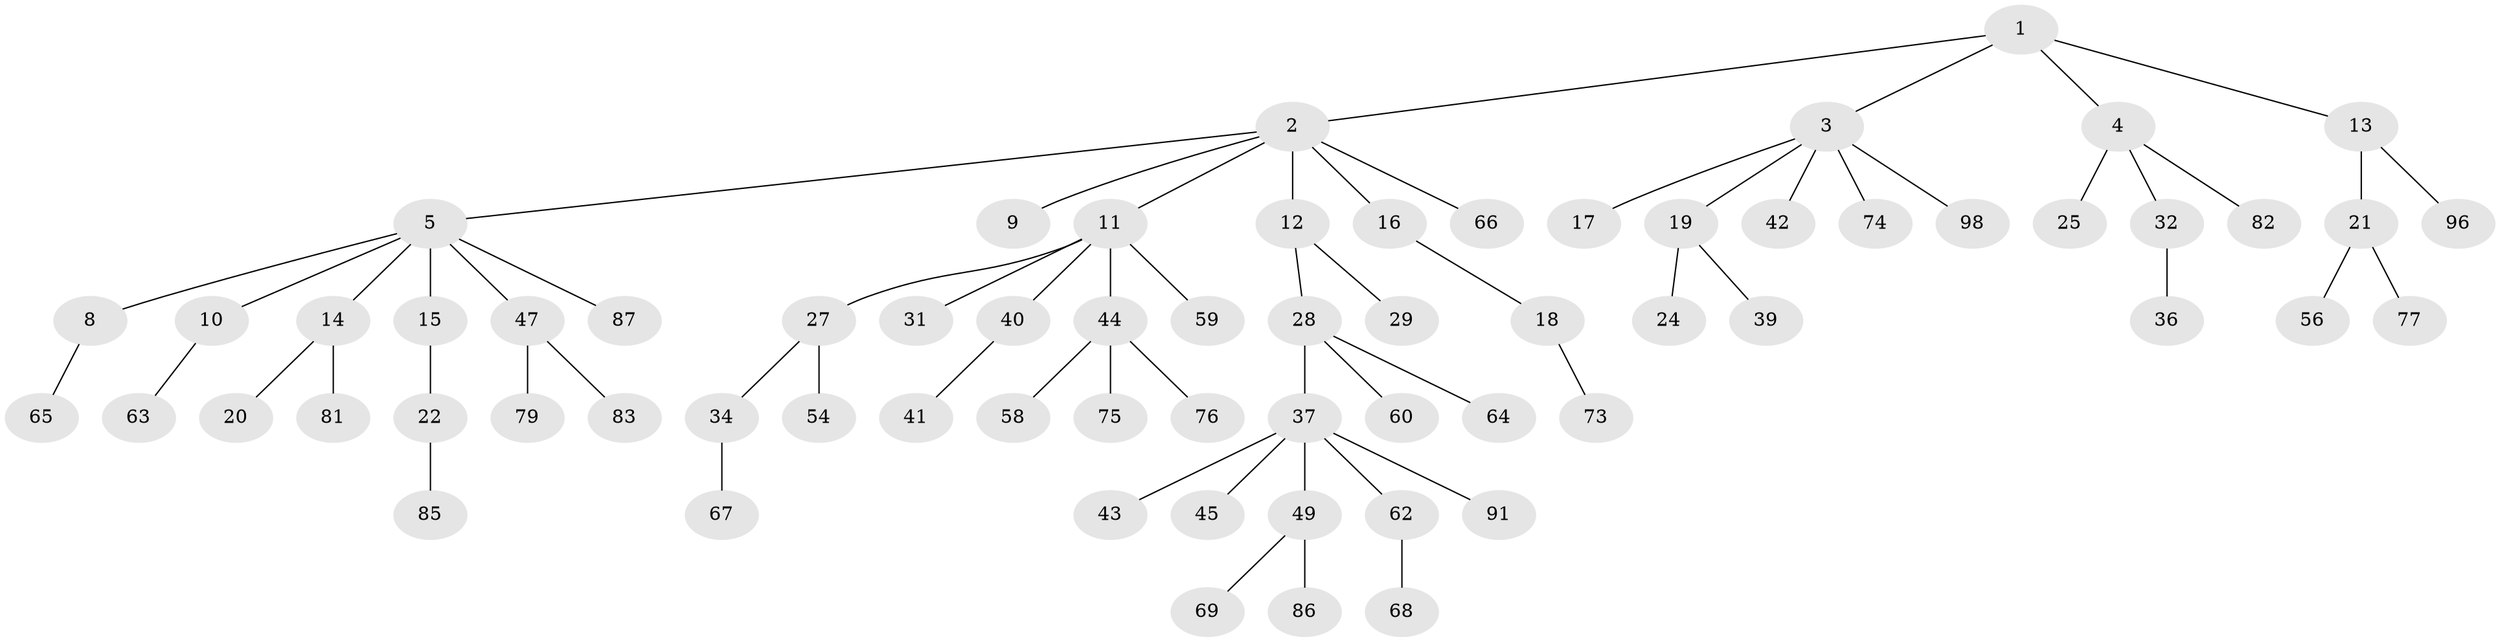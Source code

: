 // original degree distribution, {4: 0.08, 5: 0.05, 2: 0.31, 1: 0.46, 3: 0.09, 6: 0.01}
// Generated by graph-tools (version 1.1) at 2025/38/02/21/25 10:38:55]
// undirected, 67 vertices, 66 edges
graph export_dot {
graph [start="1"]
  node [color=gray90,style=filled];
  1;
  2 [super="+6"];
  3 [super="+72"];
  4 [super="+61"];
  5 [super="+7"];
  8;
  9;
  10 [super="+33"];
  11 [super="+26"];
  12 [super="+51"];
  13 [super="+95"];
  14 [super="+57"];
  15;
  16 [super="+90"];
  17 [super="+48"];
  18 [super="+70"];
  19 [super="+23"];
  20;
  21 [super="+53"];
  22 [super="+71"];
  24 [super="+30"];
  25;
  27 [super="+84"];
  28 [super="+97"];
  29 [super="+88"];
  31;
  32 [super="+35"];
  34 [super="+52"];
  36;
  37 [super="+38"];
  39;
  40;
  41 [super="+50"];
  42;
  43 [super="+78"];
  44 [super="+46"];
  45;
  47 [super="+80"];
  49 [super="+55"];
  54;
  56 [super="+93"];
  58;
  59;
  60;
  62;
  63;
  64 [super="+92"];
  65;
  66 [super="+99"];
  67;
  68 [super="+94"];
  69;
  73;
  74;
  75 [super="+100"];
  76;
  77;
  79;
  81;
  82;
  83;
  85;
  86 [super="+89"];
  87;
  91;
  96;
  98;
  1 -- 2;
  1 -- 3;
  1 -- 4;
  1 -- 13;
  2 -- 5;
  2 -- 9;
  2 -- 11;
  2 -- 16;
  2 -- 12;
  2 -- 66;
  3 -- 17;
  3 -- 19;
  3 -- 42;
  3 -- 74;
  3 -- 98;
  4 -- 25;
  4 -- 32;
  4 -- 82;
  5 -- 8;
  5 -- 10;
  5 -- 14;
  5 -- 15;
  5 -- 87;
  5 -- 47;
  8 -- 65;
  10 -- 63;
  11 -- 27;
  11 -- 40;
  11 -- 59;
  11 -- 44;
  11 -- 31;
  12 -- 28;
  12 -- 29;
  13 -- 21;
  13 -- 96;
  14 -- 20;
  14 -- 81;
  15 -- 22;
  16 -- 18;
  18 -- 73;
  19 -- 39;
  19 -- 24;
  21 -- 56;
  21 -- 77;
  22 -- 85;
  27 -- 34;
  27 -- 54;
  28 -- 37;
  28 -- 60;
  28 -- 64;
  32 -- 36;
  34 -- 67;
  37 -- 43;
  37 -- 49;
  37 -- 62;
  37 -- 91;
  37 -- 45;
  40 -- 41;
  44 -- 58;
  44 -- 76;
  44 -- 75;
  47 -- 79;
  47 -- 83;
  49 -- 86;
  49 -- 69;
  62 -- 68;
}
